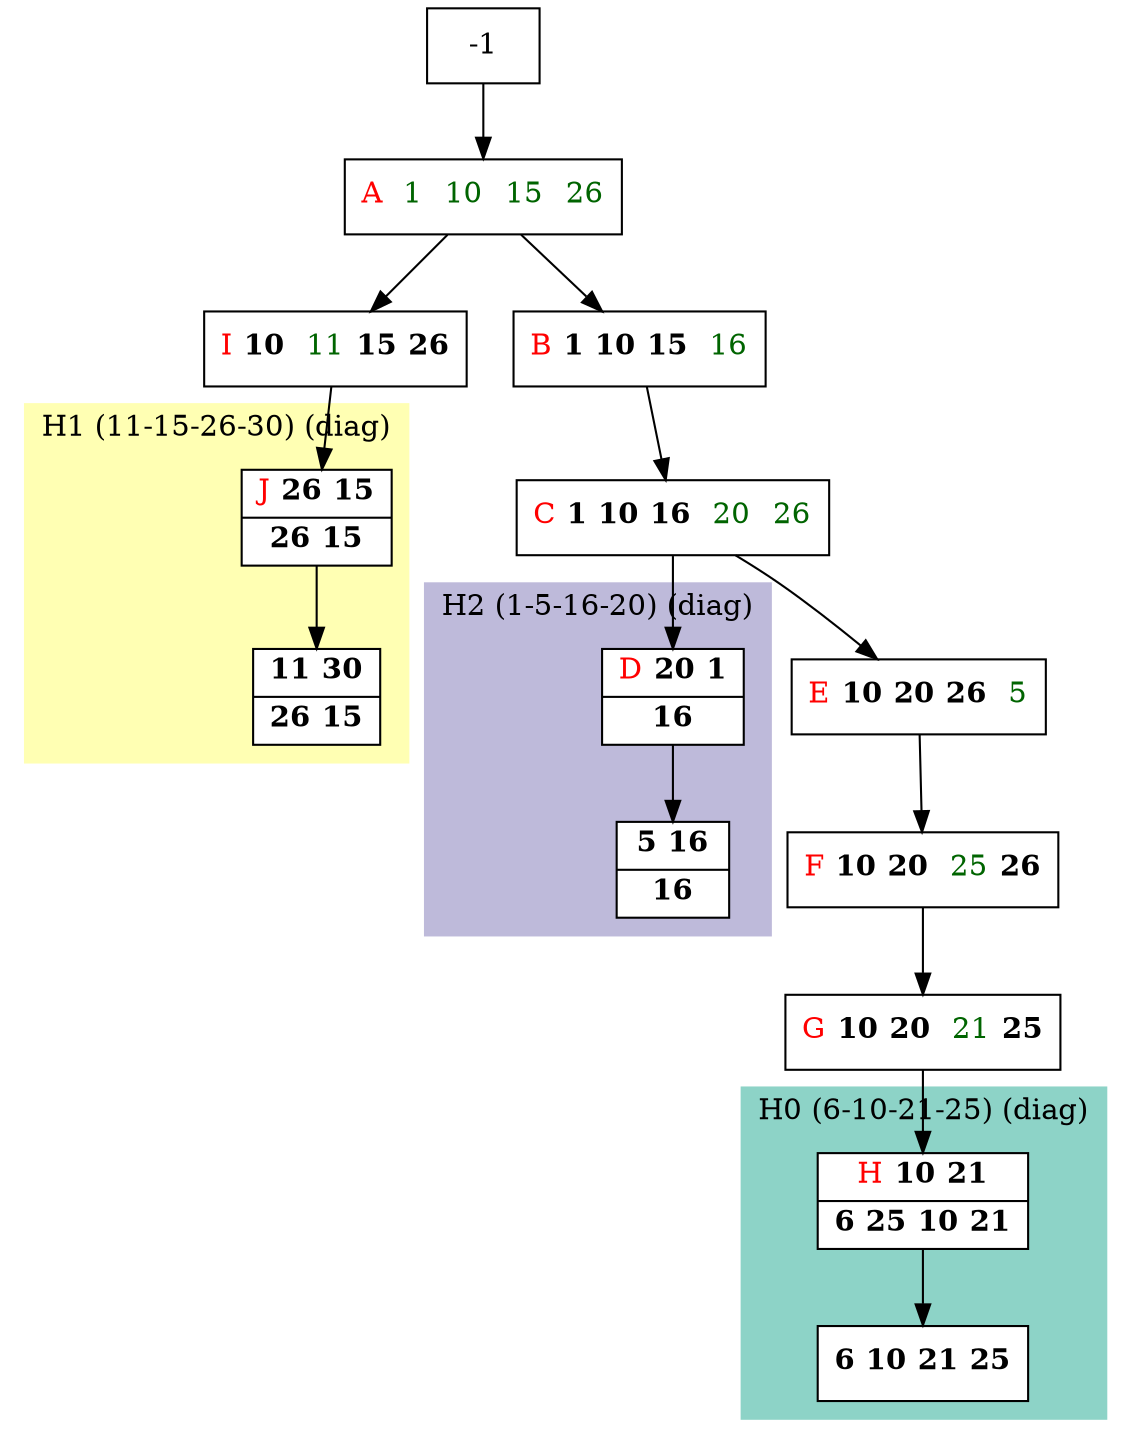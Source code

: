 digraph G {
    node [shape=box];
    subgraph cluster0 {
        node [style=filled,fillcolor=white];
        labeljust="l";
        style=filled;
        color="#8DD3C7";
        H0_0 -> H0_5;
        label="H0 (6-10-21-25) (diag)";
    }
    subgraph cluster1 {
        node [style=filled,fillcolor=white];
        labeljust="l";
        style=filled;
        color="#FFFFB3";
        H1_0 -> H1_5;
        label="H1 (11-15-26-30) (diag)";
    }
    subgraph cluster2 {
        node [style=filled,fillcolor=white];
        labeljust="l";
        style=filled;
        color="#BEBADA";
        H2_0 -> H2_5;
        label="H2 (1-5-16-20) (diag)";
    }
     19 [shape=record,label= <{  <FONT COLOR="RED">A</FONT>  <FONT COLOR="DARKGREEN">1</FONT>  <FONT COLOR="DARKGREEN">10</FONT>  <FONT COLOR="DARKGREEN">15</FONT>  <FONT COLOR="DARKGREEN">26</FONT>}> ];
     -1  ->  19;
     17 [shape=record,label= <{  <FONT COLOR="RED">B</FONT> <b>1</b> <b>10</b> <b>15</b>  <FONT COLOR="DARKGREEN">16</FONT>}> ];
     19  ->  17;
     1 [shape=record,label= <{  <FONT COLOR="RED">C</FONT> <b>1</b> <b>10</b> <b>16</b>  <FONT COLOR="DARKGREEN">20</FONT>  <FONT COLOR="DARKGREEN">26</FONT>}> ];
     17  ->  1;
     H2_0 [shape=record,label= <{  <FONT COLOR="RED">D</FONT> <b>20</b> <b>1</b>|  <b>16</b>}> ];
     1  ->  H2_0;
     H2_5 [shape=record,label= <{ <b>5</b> <b>16</b>|  <b>16</b>}> ];
     8 [shape=record,label= <{  <FONT COLOR="RED">E</FONT> <b>10</b> <b>20</b> <b>26</b>  <FONT COLOR="DARKGREEN">5</FONT>}> ];
     1  ->  8;
     9 [shape=record,label= <{  <FONT COLOR="RED">F</FONT> <b>10</b> <b>20</b>  <FONT COLOR="DARKGREEN">25</FONT> <b>26</b>}> ];
     8  ->  9;
     10 [shape=record,label= <{  <FONT COLOR="RED">G</FONT> <b>10</b> <b>20</b>  <FONT COLOR="DARKGREEN">21</FONT> <b>25</b>}> ];
     9  ->  10;
     H0_0 [shape=record,label= <{  <FONT COLOR="RED">H</FONT> <b>10</b> <b>21</b>|  <b>6</b> <b>25</b> <b>10</b> <b>21</b>}> ];
     10  ->  H0_0;
     H0_5 [shape=record,label= <{ <b>6</b> <b>10</b> <b>21</b> <b>25</b>}> ];
     20 [shape=record,label= <{  <FONT COLOR="RED">I</FONT> <b>10</b>  <FONT COLOR="DARKGREEN">11</FONT> <b>15</b> <b>26</b>}> ];
     19  ->  20;
     H1_0 [shape=record,label= <{  <FONT COLOR="RED">J</FONT> <b>26</b> <b>15</b>|  <b>26</b> <b>15</b>}> ];
     20  ->  H1_0;
     H1_5 [shape=record,label= <{ <b>11</b> <b>30</b>|  <b>26</b> <b>15</b>}> ];
}
